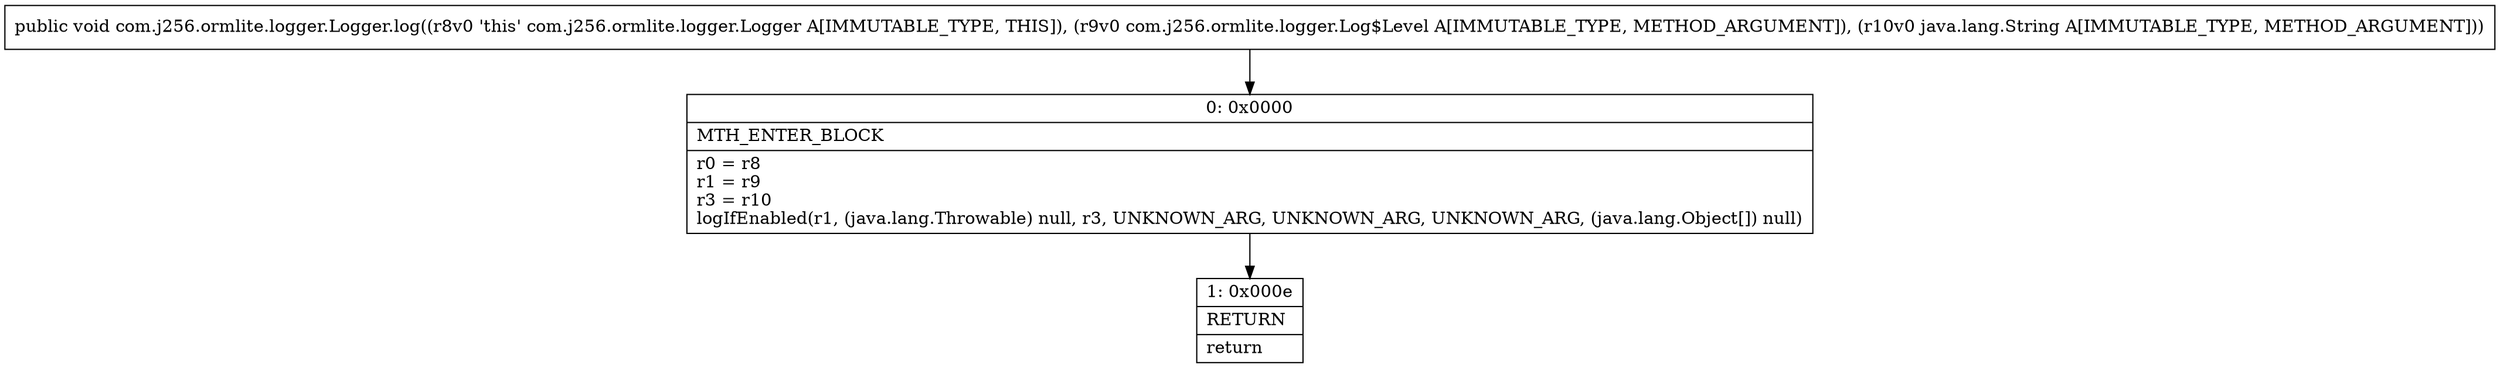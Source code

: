 digraph "CFG forcom.j256.ormlite.logger.Logger.log(Lcom\/j256\/ormlite\/logger\/Log$Level;Ljava\/lang\/String;)V" {
Node_0 [shape=record,label="{0\:\ 0x0000|MTH_ENTER_BLOCK\l|r0 = r8\lr1 = r9\lr3 = r10\llogIfEnabled(r1, (java.lang.Throwable) null, r3, UNKNOWN_ARG, UNKNOWN_ARG, UNKNOWN_ARG, (java.lang.Object[]) null)\l}"];
Node_1 [shape=record,label="{1\:\ 0x000e|RETURN\l|return\l}"];
MethodNode[shape=record,label="{public void com.j256.ormlite.logger.Logger.log((r8v0 'this' com.j256.ormlite.logger.Logger A[IMMUTABLE_TYPE, THIS]), (r9v0 com.j256.ormlite.logger.Log$Level A[IMMUTABLE_TYPE, METHOD_ARGUMENT]), (r10v0 java.lang.String A[IMMUTABLE_TYPE, METHOD_ARGUMENT])) }"];
MethodNode -> Node_0;
Node_0 -> Node_1;
}

